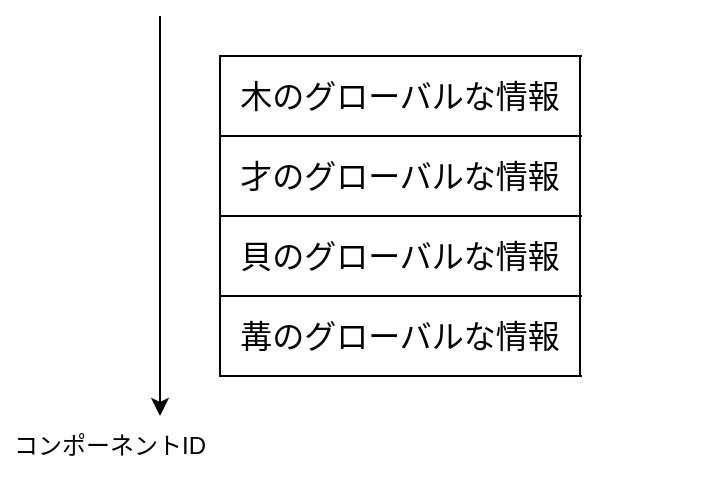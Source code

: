 <mxfile version="15.5.4" type="github">
  <diagram id="tQDjMocFXKXEFSUqP34_" name="Page-1">
    <mxGraphModel dx="539" dy="428" grid="1" gridSize="10" guides="1" tooltips="1" connect="1" arrows="1" fold="1" page="1" pageScale="1" pageWidth="827" pageHeight="1169" math="0" shadow="0">
      <root>
        <mxCell id="0" />
        <mxCell id="1" parent="0" />
        <mxCell id="ACt26a-Dx7Qhx9vZcsKw-1" value="" style="endArrow=classic;html=1;rounded=0;" parent="1" edge="1">
          <mxGeometry width="50" height="50" relative="1" as="geometry">
            <mxPoint x="110" y="70" as="sourcePoint" />
            <mxPoint x="110" y="270" as="targetPoint" />
          </mxGeometry>
        </mxCell>
        <mxCell id="ACt26a-Dx7Qhx9vZcsKw-2" value="コンポーネントID" style="text;html=1;strokeColor=none;fillColor=none;align=center;verticalAlign=middle;whiteSpace=wrap;rounded=0;" parent="1" vertex="1">
          <mxGeometry x="30" y="270" width="110" height="30" as="geometry" />
        </mxCell>
        <mxCell id="8cBl32ct6U3bex_oRzuz-87" value="" style="shape=table;html=1;whiteSpace=wrap;startSize=0;container=1;collapsible=0;childLayout=tableLayout;" vertex="1" parent="1">
          <mxGeometry x="140" y="90" width="240" height="160" as="geometry" />
        </mxCell>
        <mxCell id="8cBl32ct6U3bex_oRzuz-88" value="" style="shape=partialRectangle;html=1;whiteSpace=wrap;collapsible=0;dropTarget=0;pointerEvents=0;fillColor=none;top=0;left=0;bottom=0;right=0;points=[[0,0.5],[1,0.5]];portConstraint=eastwest;" vertex="1" parent="8cBl32ct6U3bex_oRzuz-87">
          <mxGeometry width="240" height="40" as="geometry" />
        </mxCell>
        <mxCell id="8cBl32ct6U3bex_oRzuz-89" value="&lt;font style=&quot;font-size: 16px&quot;&gt;木のグローバルな情報&lt;/font&gt;" style="shape=partialRectangle;html=1;whiteSpace=wrap;connectable=0;fillColor=none;top=0;left=0;bottom=0;right=0;overflow=hidden;pointerEvents=1;" vertex="1" parent="8cBl32ct6U3bex_oRzuz-88">
          <mxGeometry width="180" height="40" as="geometry">
            <mxRectangle width="180" height="40" as="alternateBounds" />
          </mxGeometry>
        </mxCell>
        <mxCell id="8cBl32ct6U3bex_oRzuz-90" value="" style="shape=partialRectangle;html=1;whiteSpace=wrap;connectable=0;fillColor=none;top=0;left=0;bottom=0;right=0;overflow=hidden;pointerEvents=1;" vertex="1" parent="8cBl32ct6U3bex_oRzuz-88">
          <mxGeometry x="180" width="20" height="40" as="geometry">
            <mxRectangle width="20" height="40" as="alternateBounds" />
          </mxGeometry>
        </mxCell>
        <mxCell id="8cBl32ct6U3bex_oRzuz-91" value="" style="shape=partialRectangle;html=1;whiteSpace=wrap;connectable=0;fillColor=none;top=0;left=0;bottom=0;right=0;overflow=hidden;pointerEvents=1;" vertex="1" parent="8cBl32ct6U3bex_oRzuz-88">
          <mxGeometry x="200" width="20" height="40" as="geometry">
            <mxRectangle width="20" height="40" as="alternateBounds" />
          </mxGeometry>
        </mxCell>
        <mxCell id="8cBl32ct6U3bex_oRzuz-100" style="shape=partialRectangle;html=1;whiteSpace=wrap;connectable=0;fillColor=none;top=0;left=0;bottom=0;right=0;overflow=hidden;pointerEvents=1;" vertex="1" parent="8cBl32ct6U3bex_oRzuz-88">
          <mxGeometry x="220" width="20" height="40" as="geometry">
            <mxRectangle width="20" height="40" as="alternateBounds" />
          </mxGeometry>
        </mxCell>
        <mxCell id="8cBl32ct6U3bex_oRzuz-92" value="" style="shape=partialRectangle;html=1;whiteSpace=wrap;collapsible=0;dropTarget=0;pointerEvents=0;fillColor=none;top=0;left=0;bottom=0;right=0;points=[[0,0.5],[1,0.5]];portConstraint=eastwest;" vertex="1" parent="8cBl32ct6U3bex_oRzuz-87">
          <mxGeometry y="40" width="240" height="40" as="geometry" />
        </mxCell>
        <mxCell id="8cBl32ct6U3bex_oRzuz-93" value="&lt;span style=&quot;font-size: 16px&quot;&gt;才のグローバルな情報&lt;/span&gt;" style="shape=partialRectangle;html=1;whiteSpace=wrap;connectable=0;fillColor=none;top=0;left=0;bottom=0;right=0;overflow=hidden;pointerEvents=1;" vertex="1" parent="8cBl32ct6U3bex_oRzuz-92">
          <mxGeometry width="180" height="40" as="geometry">
            <mxRectangle width="180" height="40" as="alternateBounds" />
          </mxGeometry>
        </mxCell>
        <mxCell id="8cBl32ct6U3bex_oRzuz-94" value="" style="shape=partialRectangle;html=1;whiteSpace=wrap;connectable=0;fillColor=none;top=0;left=0;bottom=0;right=0;overflow=hidden;pointerEvents=1;" vertex="1" parent="8cBl32ct6U3bex_oRzuz-92">
          <mxGeometry x="180" width="20" height="40" as="geometry">
            <mxRectangle width="20" height="40" as="alternateBounds" />
          </mxGeometry>
        </mxCell>
        <mxCell id="8cBl32ct6U3bex_oRzuz-95" value="" style="shape=partialRectangle;html=1;whiteSpace=wrap;connectable=0;fillColor=none;top=0;left=0;bottom=0;right=0;overflow=hidden;pointerEvents=1;" vertex="1" parent="8cBl32ct6U3bex_oRzuz-92">
          <mxGeometry x="200" width="20" height="40" as="geometry">
            <mxRectangle width="20" height="40" as="alternateBounds" />
          </mxGeometry>
        </mxCell>
        <mxCell id="8cBl32ct6U3bex_oRzuz-101" style="shape=partialRectangle;html=1;whiteSpace=wrap;connectable=0;fillColor=none;top=0;left=0;bottom=0;right=0;overflow=hidden;pointerEvents=1;" vertex="1" parent="8cBl32ct6U3bex_oRzuz-92">
          <mxGeometry x="220" width="20" height="40" as="geometry">
            <mxRectangle width="20" height="40" as="alternateBounds" />
          </mxGeometry>
        </mxCell>
        <mxCell id="8cBl32ct6U3bex_oRzuz-96" value="" style="shape=partialRectangle;html=1;whiteSpace=wrap;collapsible=0;dropTarget=0;pointerEvents=0;fillColor=none;top=0;left=0;bottom=0;right=0;points=[[0,0.5],[1,0.5]];portConstraint=eastwest;" vertex="1" parent="8cBl32ct6U3bex_oRzuz-87">
          <mxGeometry y="80" width="240" height="40" as="geometry" />
        </mxCell>
        <mxCell id="8cBl32ct6U3bex_oRzuz-97" value="&lt;span style=&quot;font-size: 16px&quot;&gt;貝のグローバルな情報&lt;/span&gt;" style="shape=partialRectangle;html=1;whiteSpace=wrap;connectable=0;fillColor=none;top=0;left=0;bottom=0;right=0;overflow=hidden;pointerEvents=1;" vertex="1" parent="8cBl32ct6U3bex_oRzuz-96">
          <mxGeometry width="180" height="40" as="geometry">
            <mxRectangle width="180" height="40" as="alternateBounds" />
          </mxGeometry>
        </mxCell>
        <mxCell id="8cBl32ct6U3bex_oRzuz-98" value="" style="shape=partialRectangle;html=1;whiteSpace=wrap;connectable=0;fillColor=none;top=0;left=0;bottom=0;right=0;overflow=hidden;pointerEvents=1;" vertex="1" parent="8cBl32ct6U3bex_oRzuz-96">
          <mxGeometry x="180" width="20" height="40" as="geometry">
            <mxRectangle width="20" height="40" as="alternateBounds" />
          </mxGeometry>
        </mxCell>
        <mxCell id="8cBl32ct6U3bex_oRzuz-99" value="" style="shape=partialRectangle;html=1;whiteSpace=wrap;connectable=0;fillColor=none;top=0;left=0;bottom=0;right=0;overflow=hidden;pointerEvents=1;" vertex="1" parent="8cBl32ct6U3bex_oRzuz-96">
          <mxGeometry x="200" width="20" height="40" as="geometry">
            <mxRectangle width="20" height="40" as="alternateBounds" />
          </mxGeometry>
        </mxCell>
        <mxCell id="8cBl32ct6U3bex_oRzuz-102" style="shape=partialRectangle;html=1;whiteSpace=wrap;connectable=0;fillColor=none;top=0;left=0;bottom=0;right=0;overflow=hidden;pointerEvents=1;" vertex="1" parent="8cBl32ct6U3bex_oRzuz-96">
          <mxGeometry x="220" width="20" height="40" as="geometry">
            <mxRectangle width="20" height="40" as="alternateBounds" />
          </mxGeometry>
        </mxCell>
        <mxCell id="8cBl32ct6U3bex_oRzuz-103" style="shape=partialRectangle;html=1;whiteSpace=wrap;collapsible=0;dropTarget=0;pointerEvents=0;fillColor=none;top=0;left=0;bottom=0;right=0;points=[[0,0.5],[1,0.5]];portConstraint=eastwest;" vertex="1" parent="8cBl32ct6U3bex_oRzuz-87">
          <mxGeometry y="120" width="240" height="40" as="geometry" />
        </mxCell>
        <mxCell id="8cBl32ct6U3bex_oRzuz-104" value="&lt;span style=&quot;font-size: 16px&quot;&gt;冓のグローバルな情報&lt;/span&gt;" style="shape=partialRectangle;html=1;whiteSpace=wrap;connectable=0;fillColor=none;top=0;left=0;bottom=0;right=0;overflow=hidden;pointerEvents=1;" vertex="1" parent="8cBl32ct6U3bex_oRzuz-103">
          <mxGeometry width="180" height="40" as="geometry">
            <mxRectangle width="180" height="40" as="alternateBounds" />
          </mxGeometry>
        </mxCell>
        <mxCell id="8cBl32ct6U3bex_oRzuz-105" style="shape=partialRectangle;html=1;whiteSpace=wrap;connectable=0;fillColor=none;top=0;left=0;bottom=0;right=0;overflow=hidden;pointerEvents=1;" vertex="1" parent="8cBl32ct6U3bex_oRzuz-103">
          <mxGeometry x="180" width="20" height="40" as="geometry">
            <mxRectangle width="20" height="40" as="alternateBounds" />
          </mxGeometry>
        </mxCell>
        <mxCell id="8cBl32ct6U3bex_oRzuz-106" style="shape=partialRectangle;html=1;whiteSpace=wrap;connectable=0;fillColor=none;top=0;left=0;bottom=0;right=0;overflow=hidden;pointerEvents=1;" vertex="1" parent="8cBl32ct6U3bex_oRzuz-103">
          <mxGeometry x="200" width="20" height="40" as="geometry">
            <mxRectangle width="20" height="40" as="alternateBounds" />
          </mxGeometry>
        </mxCell>
        <mxCell id="8cBl32ct6U3bex_oRzuz-107" style="shape=partialRectangle;html=1;whiteSpace=wrap;connectable=0;fillColor=none;top=0;left=0;bottom=0;right=0;overflow=hidden;pointerEvents=1;" vertex="1" parent="8cBl32ct6U3bex_oRzuz-103">
          <mxGeometry x="220" width="20" height="40" as="geometry">
            <mxRectangle width="20" height="40" as="alternateBounds" />
          </mxGeometry>
        </mxCell>
        <mxCell id="8cBl32ct6U3bex_oRzuz-108" value="" style="rounded=0;whiteSpace=wrap;html=1;strokeColor=none;" vertex="1" parent="1">
          <mxGeometry x="321" y="80" width="69" height="190" as="geometry" />
        </mxCell>
      </root>
    </mxGraphModel>
  </diagram>
</mxfile>
